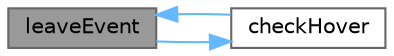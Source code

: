 digraph "leaveEvent"
{
 // LATEX_PDF_SIZE
  bgcolor="transparent";
  edge [fontname=Helvetica,fontsize=10,labelfontname=Helvetica,labelfontsize=10];
  node [fontname=Helvetica,fontsize=10,shape=box,height=0.2,width=0.4];
  rankdir="LR";
  Node1 [id="Node000001",label="leaveEvent",height=0.2,width=0.4,color="gray40", fillcolor="grey60", style="filled", fontcolor="black",tooltip="重写离开事件，清理悬停状态"];
  Node1 -> Node2 [id="edge1_Node000001_Node000002",color="steelblue1",style="solid",tooltip=" "];
  Node2 [id="Node000002",label="checkHover",height=0.2,width=0.4,color="grey40", fillcolor="white", style="filled",URL="$class_base_menu.html#acfc6fff50c1204fe16b92864e747d8d4",tooltip="检查并更新悬停状态"];
  Node2 -> Node1 [id="edge2_Node000002_Node000001",color="steelblue1",style="solid",tooltip=" "];
}
